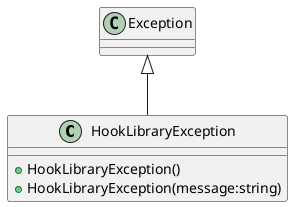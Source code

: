 @startuml
class HookLibraryException {
    + HookLibraryException()
    + HookLibraryException(message:string)
}
Exception <|-- HookLibraryException
@enduml
